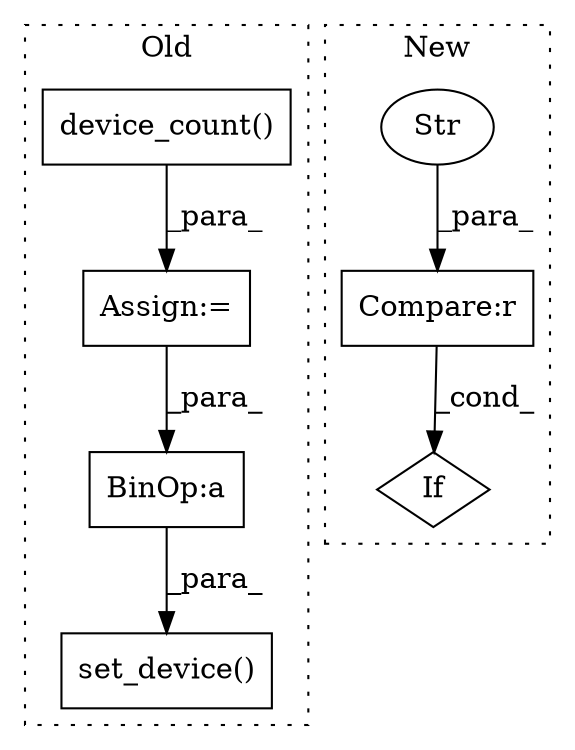 digraph G {
subgraph cluster0 {
1 [label="set_device()" a="75" s="448,485" l="22,1" shape="box"];
5 [label="Assign:=" a="68" s="411" l="3" shape="box"];
6 [label="BinOp:a" a="82" s="474" l="3" shape="box"];
7 [label="device_count()" a="75" s="414" l="25" shape="box"];
label = "Old";
style="dotted";
}
subgraph cluster1 {
2 [label="If" a="96" s="1174" l="3" shape="diamond"];
3 [label="Compare:r" a="40" s="1177" l="21" shape="box"];
4 [label="Str" a="66" s="1189" l="9" shape="ellipse"];
label = "New";
style="dotted";
}
3 -> 2 [label="_cond_"];
4 -> 3 [label="_para_"];
5 -> 6 [label="_para_"];
6 -> 1 [label="_para_"];
7 -> 5 [label="_para_"];
}